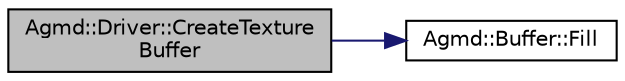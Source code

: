 digraph "Agmd::Driver::CreateTextureBuffer"
{
  edge [fontname="Helvetica",fontsize="10",labelfontname="Helvetica",labelfontsize="10"];
  node [fontname="Helvetica",fontsize="10",shape=record];
  rankdir="LR";
  Node1 [label="Agmd::Driver::CreateTexture\lBuffer",height=0.2,width=0.4,color="black", fillcolor="grey75", style="filled" fontcolor="black"];
  Node1 -> Node2 [color="midnightblue",fontsize="10",style="solid",fontname="Helvetica"];
  Node2 [label="Agmd::Buffer::Fill",height=0.2,width=0.4,color="black", fillcolor="white", style="filled",URL="$class_agmd_1_1_buffer.html#a103aef545e79451c983da3ac0fd80ca7"];
}

